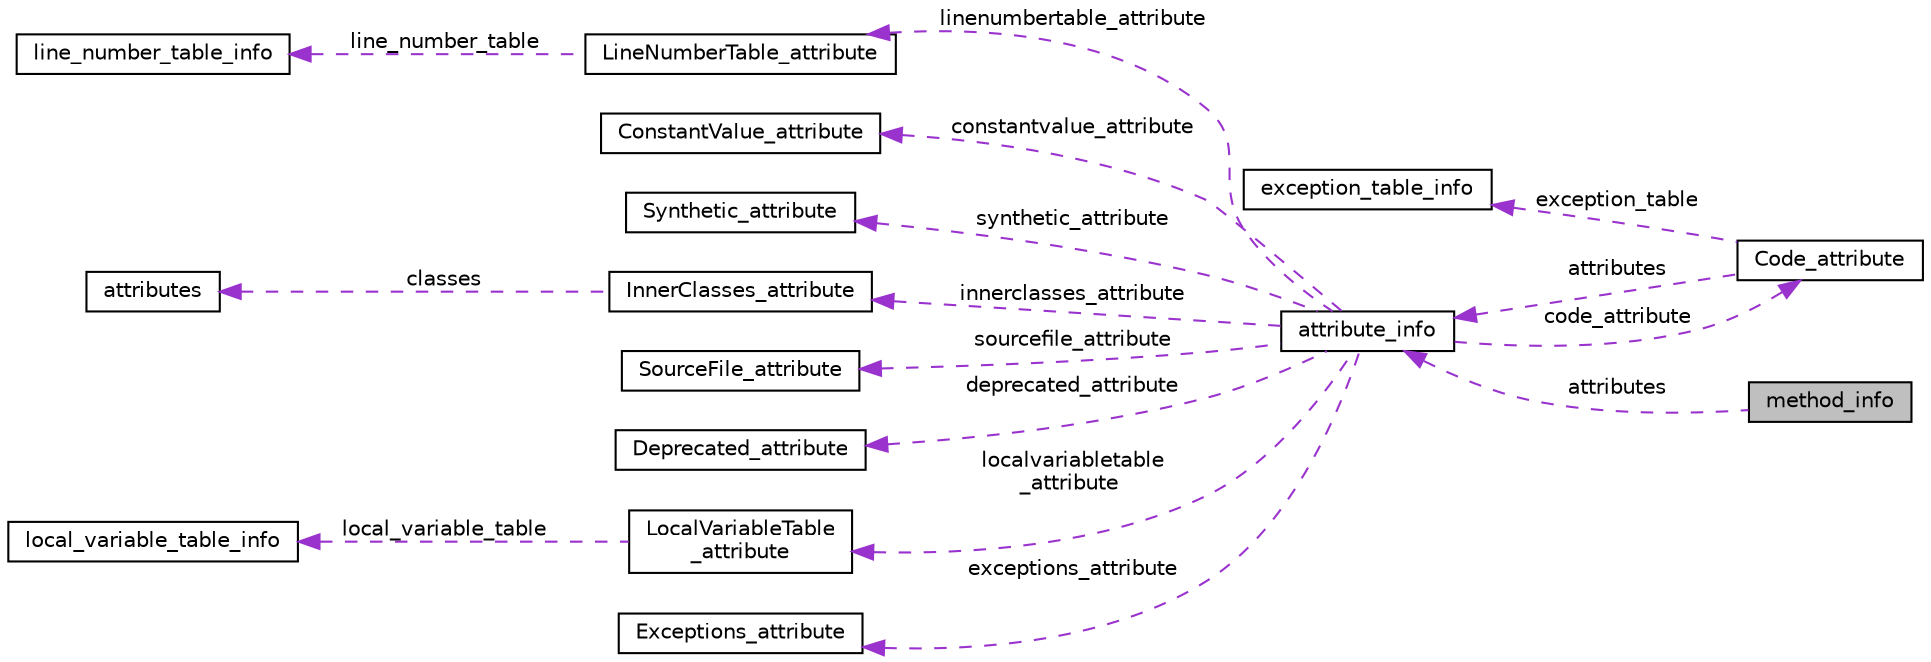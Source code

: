 digraph "method_info"
{
 // LATEX_PDF_SIZE
  edge [fontname="Helvetica",fontsize="10",labelfontname="Helvetica",labelfontsize="10"];
  node [fontname="Helvetica",fontsize="10",shape=record];
  rankdir="LR";
  Node1 [label="method_info",height=0.2,width=0.4,color="black", fillcolor="grey75", style="filled", fontcolor="black",tooltip=" "];
  Node2 -> Node1 [dir="back",color="darkorchid3",fontsize="10",style="dashed",label=" attributes" ,fontname="Helvetica"];
  Node2 [label="attribute_info",height=0.2,width=0.4,color="black", fillcolor="white", style="filled",URL="$structattribute__info.html",tooltip=" "];
  Node3 -> Node2 [dir="back",color="darkorchid3",fontsize="10",style="dashed",label=" linenumbertable_attribute" ,fontname="Helvetica"];
  Node3 [label="LineNumberTable_attribute",height=0.2,width=0.4,color="black", fillcolor="white", style="filled",URL="$structLineNumberTable__attribute.html",tooltip=" "];
  Node4 -> Node3 [dir="back",color="darkorchid3",fontsize="10",style="dashed",label=" line_number_table" ,fontname="Helvetica"];
  Node4 [label="line_number_table_info",height=0.2,width=0.4,color="black", fillcolor="white", style="filled",URL="$structline__number__table__info.html",tooltip=" "];
  Node5 -> Node2 [dir="back",color="darkorchid3",fontsize="10",style="dashed",label=" constantvalue_attribute" ,fontname="Helvetica"];
  Node5 [label="ConstantValue_attribute",height=0.2,width=0.4,color="black", fillcolor="white", style="filled",URL="$structConstantValue__attribute.html",tooltip=" "];
  Node6 -> Node2 [dir="back",color="darkorchid3",fontsize="10",style="dashed",label=" synthetic_attribute" ,fontname="Helvetica"];
  Node6 [label="Synthetic_attribute",height=0.2,width=0.4,color="black", fillcolor="white", style="filled",URL="$structSynthetic__attribute.html",tooltip=" "];
  Node7 -> Node2 [dir="back",color="darkorchid3",fontsize="10",style="dashed",label=" innerclasses_attribute" ,fontname="Helvetica"];
  Node7 [label="InnerClasses_attribute",height=0.2,width=0.4,color="black", fillcolor="white", style="filled",URL="$structInnerClasses__attribute.html",tooltip=" "];
  Node8 -> Node7 [dir="back",color="darkorchid3",fontsize="10",style="dashed",label=" classes" ,fontname="Helvetica"];
  Node8 [label="attributes",height=0.2,width=0.4,color="black", fillcolor="white", style="filled",URL="$structattributes.html",tooltip=" "];
  Node9 -> Node2 [dir="back",color="darkorchid3",fontsize="10",style="dashed",label=" sourcefile_attribute" ,fontname="Helvetica"];
  Node9 [label="SourceFile_attribute",height=0.2,width=0.4,color="black", fillcolor="white", style="filled",URL="$structSourceFile__attribute.html",tooltip=" "];
  Node10 -> Node2 [dir="back",color="darkorchid3",fontsize="10",style="dashed",label=" deprecated_attribute" ,fontname="Helvetica"];
  Node10 [label="Deprecated_attribute",height=0.2,width=0.4,color="black", fillcolor="white", style="filled",URL="$structDeprecated__attribute.html",tooltip=" "];
  Node11 -> Node2 [dir="back",color="darkorchid3",fontsize="10",style="dashed",label=" localvariabletable\l_attribute" ,fontname="Helvetica"];
  Node11 [label="LocalVariableTable\l_attribute",height=0.2,width=0.4,color="black", fillcolor="white", style="filled",URL="$structLocalVariableTable__attribute.html",tooltip=" "];
  Node12 -> Node11 [dir="back",color="darkorchid3",fontsize="10",style="dashed",label=" local_variable_table" ,fontname="Helvetica"];
  Node12 [label="local_variable_table_info",height=0.2,width=0.4,color="black", fillcolor="white", style="filled",URL="$structlocal__variable__table__info.html",tooltip=" "];
  Node13 -> Node2 [dir="back",color="darkorchid3",fontsize="10",style="dashed",label=" exceptions_attribute" ,fontname="Helvetica"];
  Node13 [label="Exceptions_attribute",height=0.2,width=0.4,color="black", fillcolor="white", style="filled",URL="$structExceptions__attribute.html",tooltip=" "];
  Node14 -> Node2 [dir="back",color="darkorchid3",fontsize="10",style="dashed",label=" code_attribute" ,fontname="Helvetica"];
  Node14 [label="Code_attribute",height=0.2,width=0.4,color="black", fillcolor="white", style="filled",URL="$structCode__attribute.html",tooltip=" "];
  Node15 -> Node14 [dir="back",color="darkorchid3",fontsize="10",style="dashed",label=" exception_table" ,fontname="Helvetica"];
  Node15 [label="exception_table_info",height=0.2,width=0.4,color="black", fillcolor="white", style="filled",URL="$structexception__table__info.html",tooltip=" "];
  Node2 -> Node14 [dir="back",color="darkorchid3",fontsize="10",style="dashed",label=" attributes" ,fontname="Helvetica"];
}
